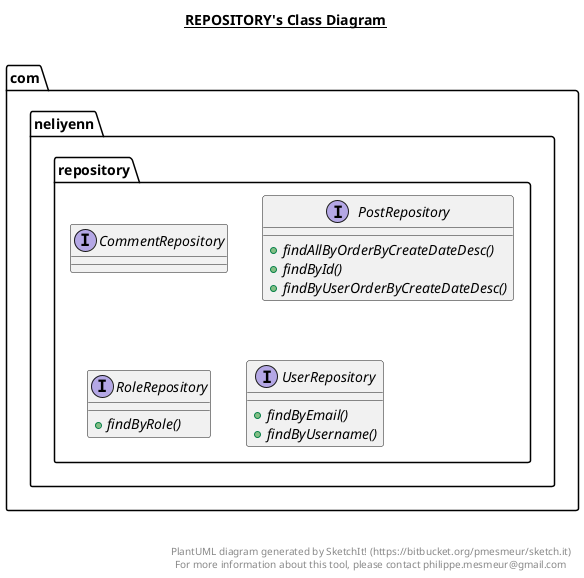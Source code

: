 @startuml

title __REPOSITORY's Class Diagram__\n

  namespace com.neliyenn {
    namespace repository {
      interface com.neliyenn.repository.CommentRepository {
      }
    }
  }
  

  namespace com.neliyenn {
    namespace repository {
      interface com.neliyenn.repository.PostRepository {
          {abstract} + findAllByOrderByCreateDateDesc()
          {abstract} + findById()
          {abstract} + findByUserOrderByCreateDateDesc()
      }
    }
  }
  

  namespace com.neliyenn {
    namespace repository {
      interface com.neliyenn.repository.RoleRepository {
          {abstract} + findByRole()
      }
    }
  }
  

  namespace com.neliyenn {
    namespace repository {
      interface com.neliyenn.repository.UserRepository {
          {abstract} + findByEmail()
          {abstract} + findByUsername()
      }
    }
  }
  



right footer


PlantUML diagram generated by SketchIt! (https://bitbucket.org/pmesmeur/sketch.it)
For more information about this tool, please contact philippe.mesmeur@gmail.com
endfooter

@enduml
